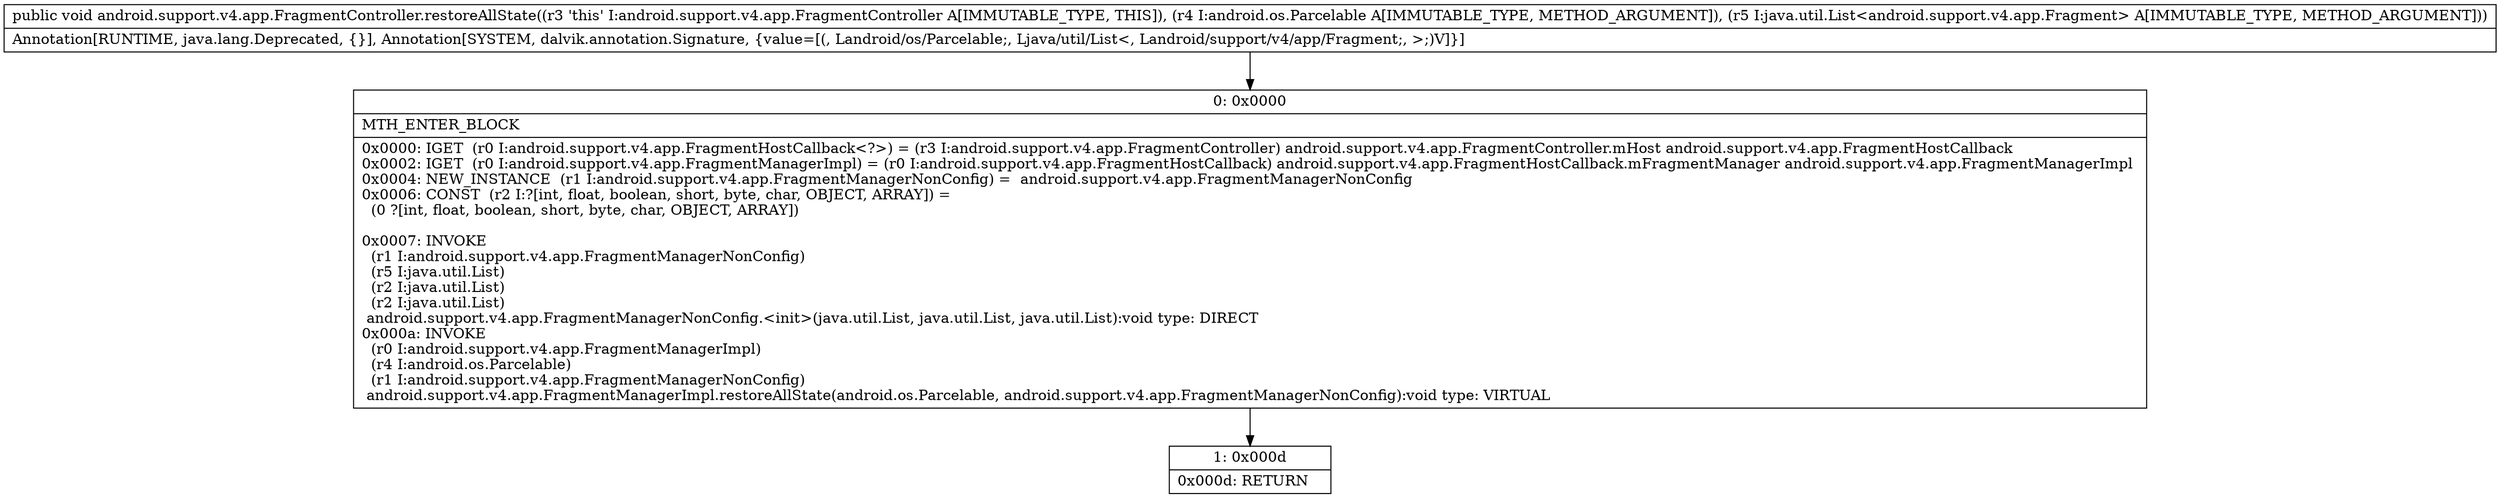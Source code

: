 digraph "CFG forandroid.support.v4.app.FragmentController.restoreAllState(Landroid\/os\/Parcelable;Ljava\/util\/List;)V" {
Node_0 [shape=record,label="{0\:\ 0x0000|MTH_ENTER_BLOCK\l|0x0000: IGET  (r0 I:android.support.v4.app.FragmentHostCallback\<?\>) = (r3 I:android.support.v4.app.FragmentController) android.support.v4.app.FragmentController.mHost android.support.v4.app.FragmentHostCallback \l0x0002: IGET  (r0 I:android.support.v4.app.FragmentManagerImpl) = (r0 I:android.support.v4.app.FragmentHostCallback) android.support.v4.app.FragmentHostCallback.mFragmentManager android.support.v4.app.FragmentManagerImpl \l0x0004: NEW_INSTANCE  (r1 I:android.support.v4.app.FragmentManagerNonConfig) =  android.support.v4.app.FragmentManagerNonConfig \l0x0006: CONST  (r2 I:?[int, float, boolean, short, byte, char, OBJECT, ARRAY]) = \l  (0 ?[int, float, boolean, short, byte, char, OBJECT, ARRAY])\l \l0x0007: INVOKE  \l  (r1 I:android.support.v4.app.FragmentManagerNonConfig)\l  (r5 I:java.util.List)\l  (r2 I:java.util.List)\l  (r2 I:java.util.List)\l android.support.v4.app.FragmentManagerNonConfig.\<init\>(java.util.List, java.util.List, java.util.List):void type: DIRECT \l0x000a: INVOKE  \l  (r0 I:android.support.v4.app.FragmentManagerImpl)\l  (r4 I:android.os.Parcelable)\l  (r1 I:android.support.v4.app.FragmentManagerNonConfig)\l android.support.v4.app.FragmentManagerImpl.restoreAllState(android.os.Parcelable, android.support.v4.app.FragmentManagerNonConfig):void type: VIRTUAL \l}"];
Node_1 [shape=record,label="{1\:\ 0x000d|0x000d: RETURN   \l}"];
MethodNode[shape=record,label="{public void android.support.v4.app.FragmentController.restoreAllState((r3 'this' I:android.support.v4.app.FragmentController A[IMMUTABLE_TYPE, THIS]), (r4 I:android.os.Parcelable A[IMMUTABLE_TYPE, METHOD_ARGUMENT]), (r5 I:java.util.List\<android.support.v4.app.Fragment\> A[IMMUTABLE_TYPE, METHOD_ARGUMENT]))  | Annotation[RUNTIME, java.lang.Deprecated, \{\}], Annotation[SYSTEM, dalvik.annotation.Signature, \{value=[(, Landroid\/os\/Parcelable;, Ljava\/util\/List\<, Landroid\/support\/v4\/app\/Fragment;, \>;)V]\}]\l}"];
MethodNode -> Node_0;
Node_0 -> Node_1;
}

